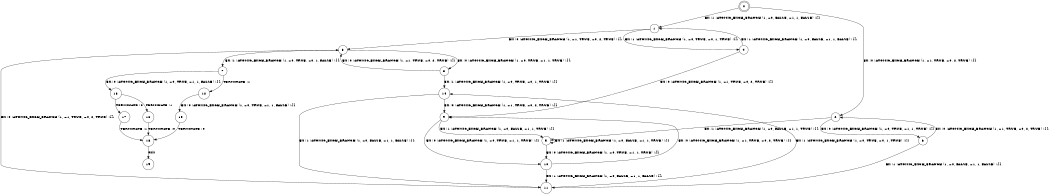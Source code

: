 digraph BCG {
size = "7, 10.5";
center = TRUE;
node [shape = circle];
0 [peripheries = 2];
0 -> 1 [label = "EX !1 !ATOMIC_EXCH_BRANCH (1, +0, FALSE, +1, 1, FALSE) !{}"];
0 -> 2 [label = "EX !0 !ATOMIC_EXCH_BRANCH (1, +1, TRUE, +0, 2, TRUE) !{}"];
1 -> 3 [label = "EX !0 !ATOMIC_EXCH_BRANCH (1, +1, TRUE, +0, 2, TRUE) !{}"];
1 -> 4 [label = "EX !1 !ATOMIC_EXCH_BRANCH (1, +0, TRUE, +0, 1, TRUE) !{}"];
2 -> 5 [label = "EX !1 !ATOMIC_EXCH_BRANCH (1, +0, FALSE, +1, 1, TRUE) !{}"];
2 -> 6 [label = "EX !0 !ATOMIC_EXCH_BRANCH (1, +0, TRUE, +1, 1, TRUE) !{}"];
3 -> 7 [label = "EX !1 !ATOMIC_EXCH_BRANCH (1, +0, TRUE, +0, 1, FALSE) !{}"];
3 -> 8 [label = "EX !0 !ATOMIC_EXCH_BRANCH (1, +0, TRUE, +1, 1, TRUE) !{}"];
4 -> 9 [label = "EX !0 !ATOMIC_EXCH_BRANCH (1, +1, TRUE, +0, 2, TRUE) !{}"];
4 -> 1 [label = "EX !1 !ATOMIC_EXCH_BRANCH (1, +0, FALSE, +1, 1, FALSE) !{}"];
5 -> 5 [label = "EX !1 !ATOMIC_EXCH_BRANCH (1, +0, FALSE, +1, 1, TRUE) !{}"];
5 -> 10 [label = "EX !0 !ATOMIC_EXCH_BRANCH (1, +0, TRUE, +1, 1, TRUE) !{}"];
6 -> 11 [label = "EX !1 !ATOMIC_EXCH_BRANCH (1, +0, FALSE, +1, 1, FALSE) !{}"];
6 -> 2 [label = "EX !0 !ATOMIC_EXCH_BRANCH (1, +1, TRUE, +0, 2, TRUE) !{}"];
7 -> 12 [label = "TERMINATE !1"];
7 -> 13 [label = "EX !0 !ATOMIC_EXCH_BRANCH (1, +0, TRUE, +1, 1, FALSE) !{}"];
8 -> 14 [label = "EX !1 !ATOMIC_EXCH_BRANCH (1, +0, TRUE, +0, 1, TRUE) !{}"];
8 -> 3 [label = "EX !0 !ATOMIC_EXCH_BRANCH (1, +1, TRUE, +0, 2, TRUE) !{}"];
9 -> 5 [label = "EX !1 !ATOMIC_EXCH_BRANCH (1, +0, FALSE, +1, 1, TRUE) !{}"];
9 -> 10 [label = "EX !0 !ATOMIC_EXCH_BRANCH (1, +0, TRUE, +1, 1, TRUE) !{}"];
10 -> 11 [label = "EX !1 !ATOMIC_EXCH_BRANCH (1, +0, FALSE, +1, 1, FALSE) !{}"];
10 -> 9 [label = "EX !0 !ATOMIC_EXCH_BRANCH (1, +1, TRUE, +0, 2, TRUE) !{}"];
11 -> 14 [label = "EX !1 !ATOMIC_EXCH_BRANCH (1, +0, TRUE, +0, 1, TRUE) !{}"];
11 -> 3 [label = "EX !0 !ATOMIC_EXCH_BRANCH (1, +1, TRUE, +0, 2, TRUE) !{}"];
12 -> 15 [label = "EX !0 !ATOMIC_EXCH_BRANCH (1, +0, TRUE, +1, 1, FALSE) !{}"];
13 -> 16 [label = "TERMINATE !1"];
13 -> 17 [label = "TERMINATE !0"];
14 -> 11 [label = "EX !1 !ATOMIC_EXCH_BRANCH (1, +0, FALSE, +1, 1, FALSE) !{}"];
14 -> 9 [label = "EX !0 !ATOMIC_EXCH_BRANCH (1, +1, TRUE, +0, 2, TRUE) !{}"];
15 -> 18 [label = "TERMINATE !0"];
16 -> 18 [label = "TERMINATE !0"];
17 -> 18 [label = "TERMINATE !1"];
18 -> 19 [label = "exit"];
}
